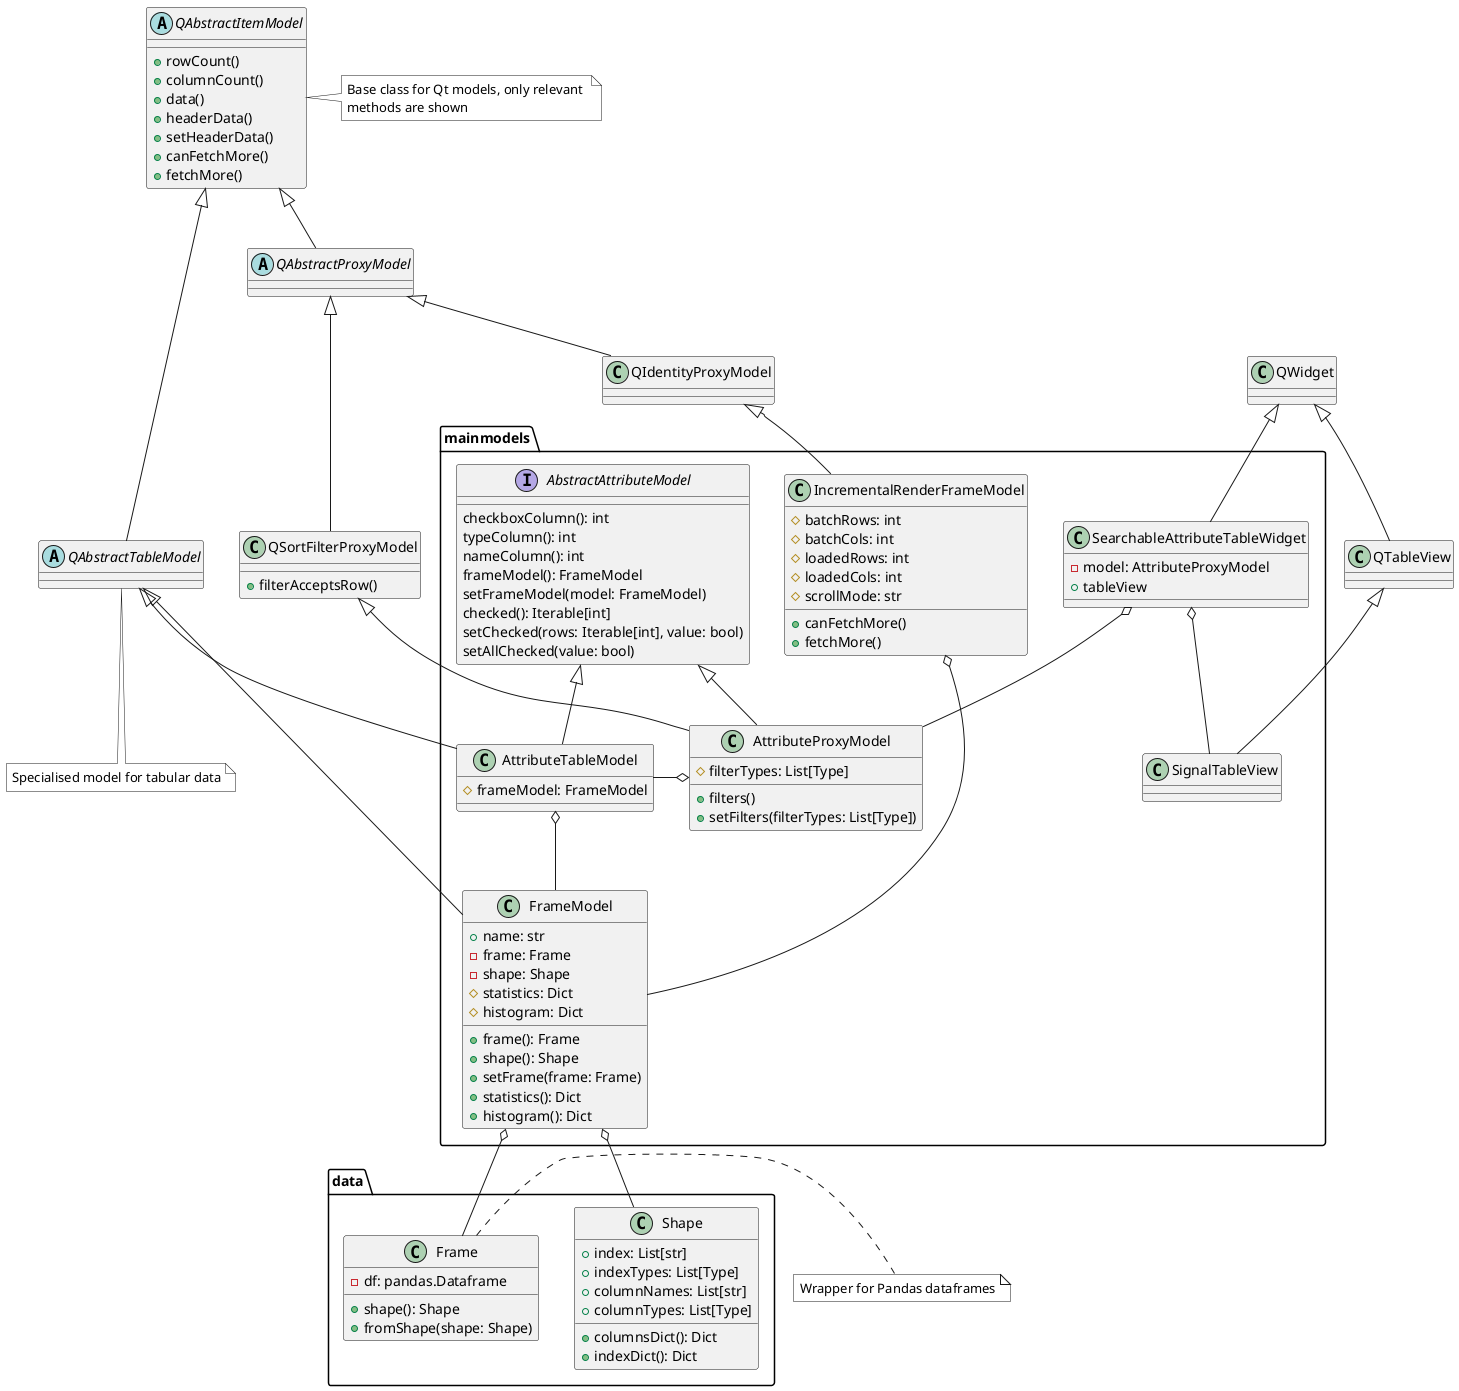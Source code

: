 @startuml models
!define COMMENT(x) <color:grey>x</color>

abstract class QAbstractItemModel {
  + rowCount()
  + columnCount()
  + data()
  + headerData()
  + setHeaderData()
  + canFetchMore()
  + fetchMore()
}
note right of QAbstractItemModel #white
Base class for Qt models, only relevant 
methods are shown
endnote

abstract class QAbstractTableModel

note bottom of QAbstractTableModel #white
Specialised model for tabular data
endnote

abstract class QAbstractProxyModel
class QSortFilterProxyModel {
  + filterAcceptsRow()
}
class QIdentityProxyModel
class QWidget
class QTableView
QWidget <|-- QTableView
QAbstractItemModel <|-- QAbstractProxyModel
QAbstractItemModel <|-- QAbstractTableModel
QAbstractProxyModel <|-- QSortFilterProxyModel 
QAbstractProxyModel <|-- QIdentityProxyModel

package data {
  class Shape {
    + index: List[str]
    + indexTypes: List[Type]
    + columnNames: List[str]
    + columnTypes: List[Type]
    + columnsDict(): Dict
    + indexDict(): Dict
  }

  class Frame {
    - df: pandas.Dataframe
    + shape(): Shape
    + fromShape(shape: Shape)
  }
}

note right of Frame #white
Wrapper for Pandas dataframes
endnote

package mainmodels {
class FrameModel {
  + name: str
  - frame: Frame
  - shape: Shape
  # statistics: Dict
  # histogram: Dict

  + frame(): Frame
  + shape(): Shape
  + setFrame(frame: Frame)
  + statistics(): Dict
  + histogram(): Dict
}

QAbstractTableModel <|-- FrameModel
FrameModel o-- Frame
FrameModel o-- Shape

class IncrementalRenderFrameModel {
  # batchRows: int
  # batchCols: int
  # loadedRows: int
  # loadedCols: int
  # scrollMode: str
  + canFetchMore()
  + fetchMore()
}
QIdentityProxyModel <|-- IncrementalRenderFrameModel
IncrementalRenderFrameModel o--- FrameModel

interface AbstractAttributeModel {
  checkboxColumn(): int
  typeColumn(): int
  nameColumn(): int
  frameModel(): FrameModel
  setFrameModel(model: FrameModel)
  checked(): Iterable[int]
  setChecked(rows: Iterable[int], value: bool)
  setAllChecked(value: bool)
}

class AttributeTableModel {
  # frameModel: FrameModel
}
QAbstractTableModel <|-- AttributeTableModel
AbstractAttributeModel <|-- AttributeTableModel
AttributeTableModel o-- FrameModel

class AttributeProxyModel {
  # filterTypes: List[Type]
  + filters()
  + setFilters(filterTypes: List[Type])
}
QSortFilterProxyModel <|-- AttributeProxyModel
AbstractAttributeModel <|-- AttributeProxyModel
AttributeProxyModel o- AttributeTableModel


class SearchableAttributeTableWidget {
  - model: AttributeProxyModel
  + tableView
}
QWidget <|-- SearchableAttributeTableWidget
SearchableAttributeTableWidget o-- AttributeProxyModel
SearchableAttributeTableWidget o-- SignalTableView

class SignalTableView
QTableView <|-- SignalTableView
}

@enduml


@startuml workbench

package workbench {

class WorkbenchModel {
  - workbench: List[FrameModel]
  - nameToIndex: Dict[str, int]
  + modelList(): List[FrameModel]
  + modelDict(): Dict[str, FrameModel]
  + names(): List[str]
  + getDataframeModelByIndex(index: int): FrameModel
  + getDataframeModelByName(name: str): FrameModel
  + setDataframeByName(name: str, value: Frame)
}

class WorkbenchView {
  # editable: bool
  + mousePressEvent(event)
  + mouseMoveEvent(event)
  + mouseReleaseEvent(event)
  + contextMenuEvent(event)
} 
}

class FrameModel {
  + name: str
  - frame: Frame
}

class Frame {
    - df: pandas.Dataframe
    + shape(): Shape
    + fromShape(shape: Shape)
}

QAbstractTableModel <|-- WorkbenchModel
QTableView <|-- WorkbenchView
FrameModel o- Frame
WorkbenchModel *-- FrameModel


@enduml